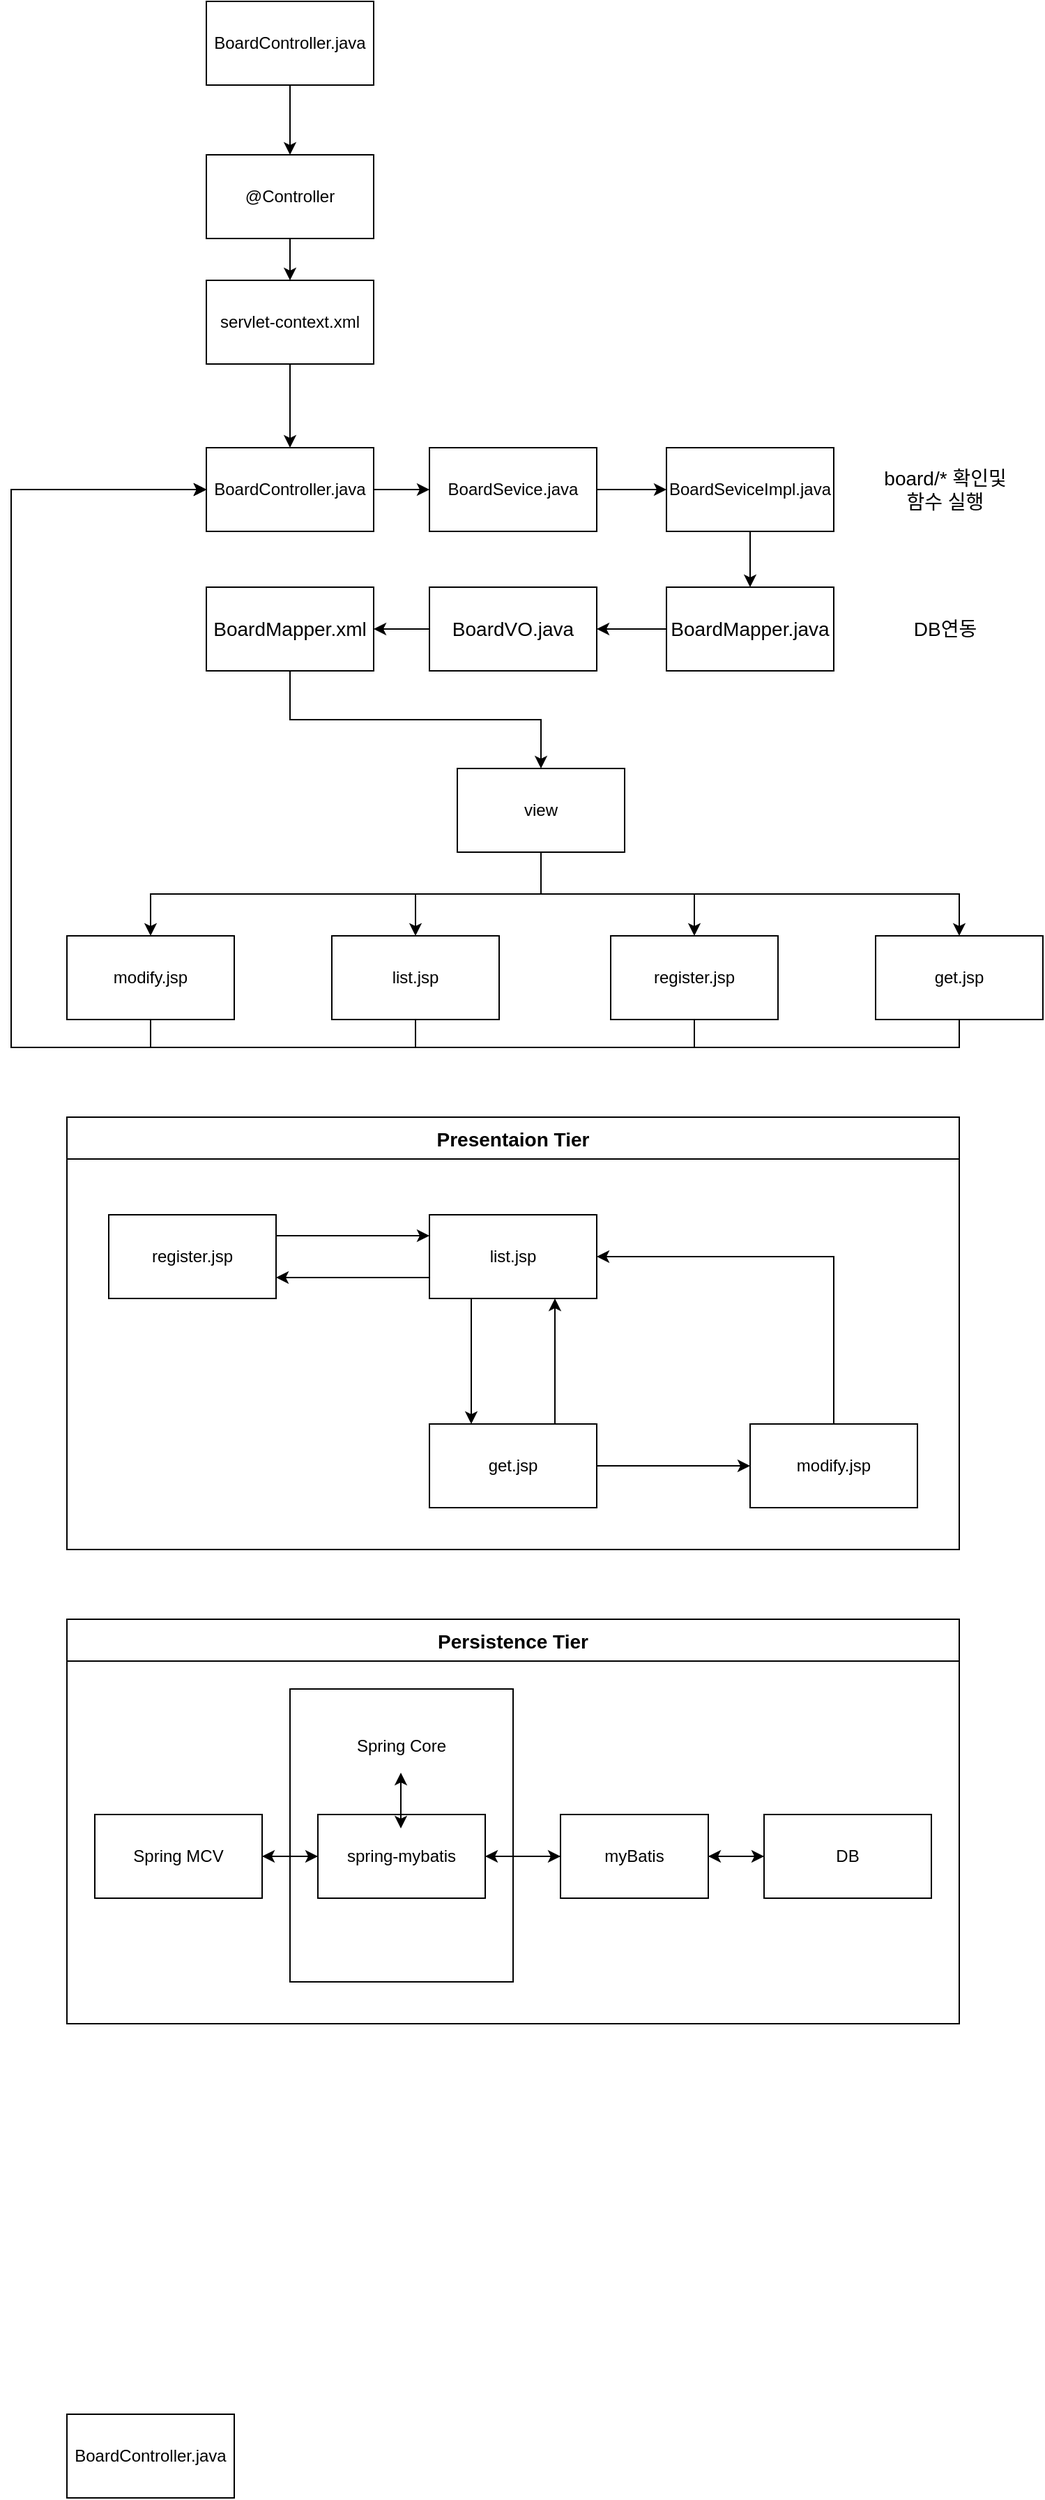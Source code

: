 <mxfile version="13.4.2" type="device"><diagram id="gM7cl6ekIdyTHjLBHrJ0" name="Page-1"><mxGraphModel dx="1038" dy="1749" grid="1" gridSize="10" guides="1" tooltips="1" connect="1" arrows="1" fold="1" page="1" pageScale="1" pageWidth="827" pageHeight="1169" math="0" shadow="0"><root><mxCell id="0"/><mxCell id="1" parent="0"/><mxCell id="gmUBtBslQhIgReknItMA-132" style="edgeStyle=orthogonalEdgeStyle;rounded=0;orthogonalLoop=1;jettySize=auto;html=1;exitX=0.5;exitY=1;exitDx=0;exitDy=0;entryX=0.5;entryY=0;entryDx=0;entryDy=0;fontSize=14;" parent="1" source="gmUBtBslQhIgReknItMA-1" target="gmUBtBslQhIgReknItMA-126" edge="1"><mxGeometry relative="1" as="geometry"/></mxCell><mxCell id="gmUBtBslQhIgReknItMA-1" value="servlet-context.xml" style="rounded=0;whiteSpace=wrap;html=1;" parent="1" vertex="1"><mxGeometry x="160" y="-270" width="120" height="60" as="geometry"/></mxCell><mxCell id="gmUBtBslQhIgReknItMA-9" style="edgeStyle=orthogonalEdgeStyle;rounded=0;orthogonalLoop=1;jettySize=auto;html=1;exitX=0.5;exitY=1;exitDx=0;exitDy=0;entryX=0.5;entryY=0;entryDx=0;entryDy=0;" parent="1" source="gmUBtBslQhIgReknItMA-2" target="gmUBtBslQhIgReknItMA-4" edge="1"><mxGeometry relative="1" as="geometry"/></mxCell><mxCell id="gmUBtBslQhIgReknItMA-10" style="edgeStyle=orthogonalEdgeStyle;rounded=0;orthogonalLoop=1;jettySize=auto;html=1;exitX=0.5;exitY=1;exitDx=0;exitDy=0;entryX=0.5;entryY=0;entryDx=0;entryDy=0;" parent="1" source="gmUBtBslQhIgReknItMA-2" target="gmUBtBslQhIgReknItMA-6" edge="1"><mxGeometry relative="1" as="geometry"/></mxCell><mxCell id="gmUBtBslQhIgReknItMA-11" style="edgeStyle=orthogonalEdgeStyle;rounded=0;orthogonalLoop=1;jettySize=auto;html=1;exitX=0.5;exitY=1;exitDx=0;exitDy=0;entryX=0.5;entryY=0;entryDx=0;entryDy=0;" parent="1" source="gmUBtBslQhIgReknItMA-2" target="gmUBtBslQhIgReknItMA-5" edge="1"><mxGeometry relative="1" as="geometry"/></mxCell><mxCell id="gmUBtBslQhIgReknItMA-12" style="edgeStyle=orthogonalEdgeStyle;rounded=0;orthogonalLoop=1;jettySize=auto;html=1;exitX=0.5;exitY=1;exitDx=0;exitDy=0;" parent="1" source="gmUBtBslQhIgReknItMA-2" target="gmUBtBslQhIgReknItMA-7" edge="1"><mxGeometry relative="1" as="geometry"/></mxCell><mxCell id="gmUBtBslQhIgReknItMA-2" value="view" style="rounded=0;whiteSpace=wrap;html=1;" parent="1" vertex="1"><mxGeometry x="340" y="80" width="120" height="60" as="geometry"/></mxCell><mxCell id="4MZuFxkDTzX7lAty8oj6-6" style="edgeStyle=orthogonalEdgeStyle;rounded=0;orthogonalLoop=1;jettySize=auto;html=1;exitX=0.5;exitY=1;exitDx=0;exitDy=0;" parent="1" source="gmUBtBslQhIgReknItMA-4" edge="1"><mxGeometry relative="1" as="geometry"><mxPoint x="160" y="-120" as="targetPoint"/><Array as="points"><mxPoint x="310" y="280"/><mxPoint x="20" y="280"/><mxPoint x="20" y="-120"/></Array></mxGeometry></mxCell><mxCell id="gmUBtBslQhIgReknItMA-4" value="list.jsp" style="rounded=0;whiteSpace=wrap;html=1;" parent="1" vertex="1"><mxGeometry x="250" y="200" width="120" height="60" as="geometry"/></mxCell><mxCell id="4MZuFxkDTzX7lAty8oj6-5" style="edgeStyle=orthogonalEdgeStyle;rounded=0;orthogonalLoop=1;jettySize=auto;html=1;exitX=0.5;exitY=1;exitDx=0;exitDy=0;entryX=0;entryY=0.5;entryDx=0;entryDy=0;" parent="1" source="gmUBtBslQhIgReknItMA-5" target="gmUBtBslQhIgReknItMA-126" edge="1"><mxGeometry relative="1" as="geometry"><Array as="points"><mxPoint x="120" y="280"/><mxPoint x="20" y="280"/><mxPoint x="20" y="-120"/></Array></mxGeometry></mxCell><mxCell id="gmUBtBslQhIgReknItMA-5" value="modify.jsp" style="rounded=0;whiteSpace=wrap;html=1;" parent="1" vertex="1"><mxGeometry x="60" y="200" width="120" height="60" as="geometry"/></mxCell><mxCell id="4MZuFxkDTzX7lAty8oj6-7" style="edgeStyle=orthogonalEdgeStyle;rounded=0;orthogonalLoop=1;jettySize=auto;html=1;exitX=0.5;exitY=1;exitDx=0;exitDy=0;entryX=0;entryY=0.5;entryDx=0;entryDy=0;" parent="1" source="gmUBtBslQhIgReknItMA-6" target="gmUBtBslQhIgReknItMA-126" edge="1"><mxGeometry relative="1" as="geometry"><Array as="points"><mxPoint x="510" y="280"/><mxPoint x="20" y="280"/><mxPoint x="20" y="-120"/></Array></mxGeometry></mxCell><mxCell id="gmUBtBslQhIgReknItMA-6" value="register.jsp" style="rounded=0;whiteSpace=wrap;html=1;" parent="1" vertex="1"><mxGeometry x="450" y="200" width="120" height="60" as="geometry"/></mxCell><mxCell id="4MZuFxkDTzX7lAty8oj6-9" style="edgeStyle=orthogonalEdgeStyle;rounded=0;orthogonalLoop=1;jettySize=auto;html=1;exitX=0.5;exitY=1;exitDx=0;exitDy=0;entryX=0;entryY=0.5;entryDx=0;entryDy=0;" parent="1" source="gmUBtBslQhIgReknItMA-7" target="gmUBtBslQhIgReknItMA-126" edge="1"><mxGeometry relative="1" as="geometry"><Array as="points"><mxPoint x="700" y="280"/><mxPoint x="20" y="280"/><mxPoint x="20" y="-120"/></Array></mxGeometry></mxCell><mxCell id="gmUBtBslQhIgReknItMA-7" value="get.jsp" style="rounded=0;whiteSpace=wrap;html=1;" parent="1" vertex="1"><mxGeometry x="640" y="200" width="120" height="60" as="geometry"/></mxCell><mxCell id="gmUBtBslQhIgReknItMA-17" style="edgeStyle=orthogonalEdgeStyle;rounded=0;orthogonalLoop=1;jettySize=auto;html=1;exitX=0.5;exitY=1;exitDx=0;exitDy=0;entryX=0.5;entryY=0;entryDx=0;entryDy=0;" parent="1" source="gmUBtBslQhIgReknItMA-16" target="gmUBtBslQhIgReknItMA-1" edge="1"><mxGeometry relative="1" as="geometry"/></mxCell><mxCell id="gmUBtBslQhIgReknItMA-16" value="@Controller" style="rounded=0;whiteSpace=wrap;html=1;" parent="1" vertex="1"><mxGeometry x="160" y="-360" width="120" height="60" as="geometry"/></mxCell><mxCell id="gmUBtBslQhIgReknItMA-49" value="BoardController.java" style="rounded=0;whiteSpace=wrap;html=1;" parent="1" vertex="1"><mxGeometry x="160" y="-470" width="120" height="60" as="geometry"/></mxCell><mxCell id="gmUBtBslQhIgReknItMA-27" style="edgeStyle=orthogonalEdgeStyle;rounded=0;orthogonalLoop=1;jettySize=auto;html=1;exitX=0.5;exitY=0;exitDx=0;exitDy=0;entryX=1;entryY=0.5;entryDx=0;entryDy=0;" parent="1" source="gmUBtBslQhIgReknItMA-20" target="gmUBtBslQhIgReknItMA-21" edge="1"><mxGeometry relative="1" as="geometry"/></mxCell><mxCell id="gmUBtBslQhIgReknItMA-20" value="modify.jsp" style="rounded=0;whiteSpace=wrap;html=1;" parent="1" vertex="1"><mxGeometry x="550" y="550" width="120" height="60" as="geometry"/></mxCell><mxCell id="gmUBtBslQhIgReknItMA-29" style="edgeStyle=orthogonalEdgeStyle;rounded=0;orthogonalLoop=1;jettySize=auto;html=1;exitX=0;exitY=0.75;exitDx=0;exitDy=0;entryX=1;entryY=0.75;entryDx=0;entryDy=0;" parent="1" source="gmUBtBslQhIgReknItMA-21" target="gmUBtBslQhIgReknItMA-22" edge="1"><mxGeometry relative="1" as="geometry"/></mxCell><mxCell id="gmUBtBslQhIgReknItMA-30" style="edgeStyle=orthogonalEdgeStyle;rounded=0;orthogonalLoop=1;jettySize=auto;html=1;exitX=0.25;exitY=1;exitDx=0;exitDy=0;entryX=0.25;entryY=0;entryDx=0;entryDy=0;" parent="1" source="gmUBtBslQhIgReknItMA-21" target="gmUBtBslQhIgReknItMA-23" edge="1"><mxGeometry relative="1" as="geometry"/></mxCell><mxCell id="gmUBtBslQhIgReknItMA-21" value="list.jsp" style="rounded=0;whiteSpace=wrap;html=1;" parent="1" vertex="1"><mxGeometry x="320" y="400" width="120" height="60" as="geometry"/></mxCell><mxCell id="gmUBtBslQhIgReknItMA-28" style="edgeStyle=orthogonalEdgeStyle;rounded=0;orthogonalLoop=1;jettySize=auto;html=1;exitX=1;exitY=0.25;exitDx=0;exitDy=0;entryX=0;entryY=0.25;entryDx=0;entryDy=0;" parent="1" source="gmUBtBslQhIgReknItMA-22" target="gmUBtBslQhIgReknItMA-21" edge="1"><mxGeometry relative="1" as="geometry"/></mxCell><mxCell id="gmUBtBslQhIgReknItMA-22" value="register.jsp" style="rounded=0;whiteSpace=wrap;html=1;" parent="1" vertex="1"><mxGeometry x="90" y="400" width="120" height="60" as="geometry"/></mxCell><mxCell id="gmUBtBslQhIgReknItMA-26" style="edgeStyle=orthogonalEdgeStyle;rounded=0;orthogonalLoop=1;jettySize=auto;html=1;exitX=1;exitY=0.5;exitDx=0;exitDy=0;entryX=0;entryY=0.5;entryDx=0;entryDy=0;" parent="1" source="gmUBtBslQhIgReknItMA-23" target="gmUBtBslQhIgReknItMA-20" edge="1"><mxGeometry relative="1" as="geometry"/></mxCell><mxCell id="gmUBtBslQhIgReknItMA-31" style="edgeStyle=orthogonalEdgeStyle;rounded=0;orthogonalLoop=1;jettySize=auto;html=1;exitX=0.75;exitY=0;exitDx=0;exitDy=0;entryX=0.75;entryY=1;entryDx=0;entryDy=0;" parent="1" source="gmUBtBslQhIgReknItMA-23" target="gmUBtBslQhIgReknItMA-21" edge="1"><mxGeometry relative="1" as="geometry"><mxPoint x="410" y="470" as="targetPoint"/></mxGeometry></mxCell><mxCell id="gmUBtBslQhIgReknItMA-23" value="get.jsp" style="rounded=0;whiteSpace=wrap;html=1;" parent="1" vertex="1"><mxGeometry x="320" y="550" width="120" height="60" as="geometry"/></mxCell><mxCell id="gmUBtBslQhIgReknItMA-35" value="Presentaion Tier" style="swimlane;fillColor=none;fontSize=14;startSize=30;" parent="1" vertex="1"><mxGeometry x="60" y="330" width="640" height="310" as="geometry"/></mxCell><mxCell id="gmUBtBslQhIgReknItMA-36" value="Persistence Tier" style="swimlane;fillColor=none;fontSize=14;startSize=30;" parent="1" vertex="1"><mxGeometry x="60" y="690" width="640" height="290" as="geometry"/></mxCell><mxCell id="UebsjI1OMUj_as1xtm1I-10" style="edgeStyle=orthogonalEdgeStyle;rounded=0;orthogonalLoop=1;jettySize=auto;html=1;exitX=1;exitY=0.5;exitDx=0;exitDy=0;entryX=0;entryY=0.5;entryDx=0;entryDy=0;" edge="1" parent="gmUBtBslQhIgReknItMA-36" source="UebsjI1OMUj_as1xtm1I-1" target="UebsjI1OMUj_as1xtm1I-2"><mxGeometry relative="1" as="geometry"/></mxCell><mxCell id="UebsjI1OMUj_as1xtm1I-1" value="Spring MCV" style="rounded=0;whiteSpace=wrap;html=1;" vertex="1" parent="gmUBtBslQhIgReknItMA-36"><mxGeometry x="20" y="140" width="120" height="60" as="geometry"/></mxCell><mxCell id="UebsjI1OMUj_as1xtm1I-8" style="edgeStyle=orthogonalEdgeStyle;rounded=0;orthogonalLoop=1;jettySize=auto;html=1;exitX=1;exitY=0.5;exitDx=0;exitDy=0;entryX=0;entryY=0.5;entryDx=0;entryDy=0;" edge="1" parent="gmUBtBslQhIgReknItMA-36" source="UebsjI1OMUj_as1xtm1I-2" target="UebsjI1OMUj_as1xtm1I-3"><mxGeometry relative="1" as="geometry"/></mxCell><mxCell id="UebsjI1OMUj_as1xtm1I-11" style="edgeStyle=orthogonalEdgeStyle;rounded=0;orthogonalLoop=1;jettySize=auto;html=1;exitX=0;exitY=0.5;exitDx=0;exitDy=0;entryX=1;entryY=0.5;entryDx=0;entryDy=0;" edge="1" parent="gmUBtBslQhIgReknItMA-36" source="UebsjI1OMUj_as1xtm1I-2" target="UebsjI1OMUj_as1xtm1I-1"><mxGeometry relative="1" as="geometry"/></mxCell><mxCell id="UebsjI1OMUj_as1xtm1I-2" value="spring-mybatis" style="rounded=0;whiteSpace=wrap;html=1;" vertex="1" parent="gmUBtBslQhIgReknItMA-36"><mxGeometry x="180" y="140" width="120" height="60" as="geometry"/></mxCell><mxCell id="UebsjI1OMUj_as1xtm1I-6" style="edgeStyle=orthogonalEdgeStyle;rounded=0;orthogonalLoop=1;jettySize=auto;html=1;exitX=1;exitY=0.5;exitDx=0;exitDy=0;entryX=0;entryY=0.5;entryDx=0;entryDy=0;" edge="1" parent="gmUBtBslQhIgReknItMA-36" source="UebsjI1OMUj_as1xtm1I-3" target="UebsjI1OMUj_as1xtm1I-5"><mxGeometry relative="1" as="geometry"/></mxCell><mxCell id="UebsjI1OMUj_as1xtm1I-9" style="edgeStyle=orthogonalEdgeStyle;rounded=0;orthogonalLoop=1;jettySize=auto;html=1;exitX=0;exitY=0.5;exitDx=0;exitDy=0;entryX=1;entryY=0.5;entryDx=0;entryDy=0;" edge="1" parent="gmUBtBslQhIgReknItMA-36" source="UebsjI1OMUj_as1xtm1I-3" target="UebsjI1OMUj_as1xtm1I-2"><mxGeometry relative="1" as="geometry"/></mxCell><mxCell id="UebsjI1OMUj_as1xtm1I-3" value="myBatis" style="rounded=0;whiteSpace=wrap;html=1;" vertex="1" parent="gmUBtBslQhIgReknItMA-36"><mxGeometry x="354" y="140" width="106" height="60" as="geometry"/></mxCell><mxCell id="UebsjI1OMUj_as1xtm1I-5" value="DB" style="rounded=0;whiteSpace=wrap;html=1;" vertex="1" parent="gmUBtBslQhIgReknItMA-36"><mxGeometry x="500" y="140" width="120" height="60" as="geometry"/></mxCell><mxCell id="UebsjI1OMUj_as1xtm1I-4" value="Spring Core&lt;br&gt;&lt;br&gt;&lt;br&gt;&lt;br&gt;&lt;br&gt;&lt;br&gt;&lt;br&gt;&lt;br&gt;&lt;br&gt;&lt;br&gt;" style="rounded=0;whiteSpace=wrap;html=1;fillColor=none;" vertex="1" parent="gmUBtBslQhIgReknItMA-36"><mxGeometry x="160" y="50" width="160" height="210" as="geometry"/></mxCell><mxCell id="UebsjI1OMUj_as1xtm1I-12" style="edgeStyle=orthogonalEdgeStyle;rounded=0;orthogonalLoop=1;jettySize=auto;html=1;exitX=0.5;exitY=1;exitDx=0;exitDy=0;" edge="1" parent="gmUBtBslQhIgReknItMA-36" source="UebsjI1OMUj_as1xtm1I-4" target="UebsjI1OMUj_as1xtm1I-4"><mxGeometry relative="1" as="geometry"/></mxCell><mxCell id="UebsjI1OMUj_as1xtm1I-13" value="" style="endArrow=classic;startArrow=classic;html=1;" edge="1" parent="gmUBtBslQhIgReknItMA-36"><mxGeometry width="50" height="50" relative="1" as="geometry"><mxPoint x="239.5" y="150" as="sourcePoint"/><mxPoint x="239.5" y="110" as="targetPoint"/><Array as="points"/></mxGeometry></mxCell><mxCell id="gmUBtBslQhIgReknItMA-48" style="edgeStyle=orthogonalEdgeStyle;rounded=0;orthogonalLoop=1;jettySize=auto;html=1;entryX=0.5;entryY=0;entryDx=0;entryDy=0;fontSize=14;" parent="1" source="gmUBtBslQhIgReknItMA-49" target="gmUBtBslQhIgReknItMA-16" edge="1"><mxGeometry relative="1" as="geometry"><mxPoint x="220" y="-400" as="sourcePoint"/></mxGeometry></mxCell><mxCell id="gmUBtBslQhIgReknItMA-61" value="BoardController.java" style="rounded=0;whiteSpace=wrap;html=1;" parent="1" vertex="1"><mxGeometry x="60" y="1260" width="120" height="60" as="geometry"/></mxCell><mxCell id="gmUBtBslQhIgReknItMA-131" style="edgeStyle=orthogonalEdgeStyle;rounded=0;orthogonalLoop=1;jettySize=auto;html=1;exitX=0.5;exitY=1;exitDx=0;exitDy=0;fontSize=14;" parent="1" source="gmUBtBslQhIgReknItMA-118" target="gmUBtBslQhIgReknItMA-2" edge="1"><mxGeometry relative="1" as="geometry"/></mxCell><mxCell id="gmUBtBslQhIgReknItMA-118" value="BoardMapper.xml" style="rounded=0;whiteSpace=wrap;html=1;fillColor=none;fontSize=14;" parent="1" vertex="1"><mxGeometry x="160" y="-50" width="120" height="60" as="geometry"/></mxCell><mxCell id="gmUBtBslQhIgReknItMA-119" style="edgeStyle=orthogonalEdgeStyle;rounded=0;orthogonalLoop=1;jettySize=auto;html=1;exitX=0;exitY=0.5;exitDx=0;exitDy=0;entryX=1;entryY=0.5;entryDx=0;entryDy=0;fontSize=14;" parent="1" source="gmUBtBslQhIgReknItMA-120" target="gmUBtBslQhIgReknItMA-118" edge="1"><mxGeometry relative="1" as="geometry"/></mxCell><mxCell id="gmUBtBslQhIgReknItMA-120" value="BoardVO.java" style="rounded=0;whiteSpace=wrap;html=1;fillColor=none;fontSize=14;" parent="1" vertex="1"><mxGeometry x="320" y="-50" width="120" height="60" as="geometry"/></mxCell><mxCell id="gmUBtBslQhIgReknItMA-121" style="edgeStyle=orthogonalEdgeStyle;rounded=0;orthogonalLoop=1;jettySize=auto;html=1;exitX=1;exitY=0.5;exitDx=0;exitDy=0;entryX=0;entryY=0.5;entryDx=0;entryDy=0;fontSize=14;" parent="1" source="gmUBtBslQhIgReknItMA-122" target="gmUBtBslQhIgReknItMA-124" edge="1"><mxGeometry relative="1" as="geometry"/></mxCell><mxCell id="gmUBtBslQhIgReknItMA-122" value="BoardSevice.java" style="rounded=0;whiteSpace=wrap;html=1;" parent="1" vertex="1"><mxGeometry x="320" y="-150" width="120" height="60" as="geometry"/></mxCell><mxCell id="gmUBtBslQhIgReknItMA-123" style="edgeStyle=orthogonalEdgeStyle;rounded=0;orthogonalLoop=1;jettySize=auto;html=1;exitX=0.5;exitY=1;exitDx=0;exitDy=0;entryX=0.5;entryY=0;entryDx=0;entryDy=0;fontSize=14;" parent="1" source="gmUBtBslQhIgReknItMA-124" target="gmUBtBslQhIgReknItMA-128" edge="1"><mxGeometry relative="1" as="geometry"/></mxCell><mxCell id="gmUBtBslQhIgReknItMA-124" value="BoardSeviceImpl.java" style="rounded=0;whiteSpace=wrap;html=1;" parent="1" vertex="1"><mxGeometry x="490" y="-150" width="120" height="60" as="geometry"/></mxCell><mxCell id="gmUBtBslQhIgReknItMA-125" style="edgeStyle=orthogonalEdgeStyle;rounded=0;orthogonalLoop=1;jettySize=auto;html=1;exitX=1;exitY=0.5;exitDx=0;exitDy=0;entryX=0;entryY=0.5;entryDx=0;entryDy=0;fontSize=14;" parent="1" source="gmUBtBslQhIgReknItMA-126" target="gmUBtBslQhIgReknItMA-122" edge="1"><mxGeometry relative="1" as="geometry"/></mxCell><mxCell id="gmUBtBslQhIgReknItMA-126" value="BoardController.java" style="rounded=0;whiteSpace=wrap;html=1;" parent="1" vertex="1"><mxGeometry x="160" y="-150" width="120" height="60" as="geometry"/></mxCell><mxCell id="gmUBtBslQhIgReknItMA-127" style="edgeStyle=orthogonalEdgeStyle;rounded=0;orthogonalLoop=1;jettySize=auto;html=1;exitX=0;exitY=0.5;exitDx=0;exitDy=0;entryX=1;entryY=0.5;entryDx=0;entryDy=0;fontSize=14;" parent="1" source="gmUBtBslQhIgReknItMA-128" target="gmUBtBslQhIgReknItMA-120" edge="1"><mxGeometry relative="1" as="geometry"/></mxCell><mxCell id="gmUBtBslQhIgReknItMA-128" value="BoardMapper.java" style="rounded=0;whiteSpace=wrap;html=1;fillColor=none;fontSize=14;" parent="1" vertex="1"><mxGeometry x="490" y="-50" width="120" height="60" as="geometry"/></mxCell><mxCell id="gmUBtBslQhIgReknItMA-129" value="DB연동" style="text;html=1;strokeColor=none;fillColor=none;align=center;verticalAlign=middle;whiteSpace=wrap;rounded=0;fontSize=14;" parent="1" vertex="1"><mxGeometry x="640" y="-30" width="100" height="20" as="geometry"/></mxCell><mxCell id="gmUBtBslQhIgReknItMA-130" value="board/* 확인및 함수 실행" style="text;html=1;strokeColor=none;fillColor=none;align=center;verticalAlign=middle;whiteSpace=wrap;rounded=0;fontSize=14;" parent="1" vertex="1"><mxGeometry x="645" y="-130" width="90" height="20" as="geometry"/></mxCell><mxCell id="UebsjI1OMUj_as1xtm1I-7" style="edgeStyle=orthogonalEdgeStyle;rounded=0;orthogonalLoop=1;jettySize=auto;html=1;exitX=0;exitY=0.5;exitDx=0;exitDy=0;" edge="1" parent="1" source="UebsjI1OMUj_as1xtm1I-5"><mxGeometry relative="1" as="geometry"><mxPoint x="520" y="860" as="targetPoint"/></mxGeometry></mxCell></root></mxGraphModel></diagram></mxfile>